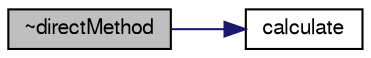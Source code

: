 digraph "~directMethod"
{
  bgcolor="transparent";
  edge [fontname="FreeSans",fontsize="10",labelfontname="FreeSans",labelfontsize="10"];
  node [fontname="FreeSans",fontsize="10",shape=record];
  rankdir="LR";
  Node8 [label="~directMethod",height=0.2,width=0.4,color="black", fillcolor="grey75", style="filled", fontcolor="black"];
  Node8 -> Node9 [color="midnightblue",fontsize="10",style="solid",fontname="FreeSans"];
  Node9 [label="calculate",height=0.2,width=0.4,color="black",URL="$a29242.html#ab7ebc8953b403c99e1fd91f68c02882c",tooltip="Calculate addressing and weights. "];
}
